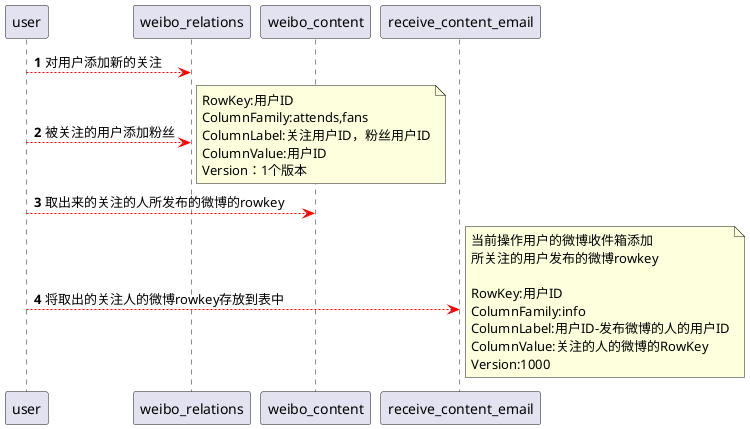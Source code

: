 @startuml
autonumber
user --[#red]> weibo_relations: 对用户添加新的关注

user --[#red]> weibo_relations:被关注的用户添加粉丝
note right
    RowKey:用户ID
    ColumnFamily:attends,fans
    ColumnLabel:关注用户ID，粉丝用户ID
    ColumnValue:用户ID
    Version：1个版本
end note

user --[#red]> weibo_content:取出来的关注的人所发布的微博的rowkey

user --[#red]> receive_content_email:将取出的关注人的微博rowkey存放到表中
note right
    当前操作用户的微博收件箱添加
    所关注的用户发布的微博rowkey

    RowKey:用户ID
    ColumnFamily:info
    ColumnLabel:用户ID-发布微博的人的用户ID
    ColumnValue:关注的人的微博的RowKey
    Version:1000
end note
@enduml
